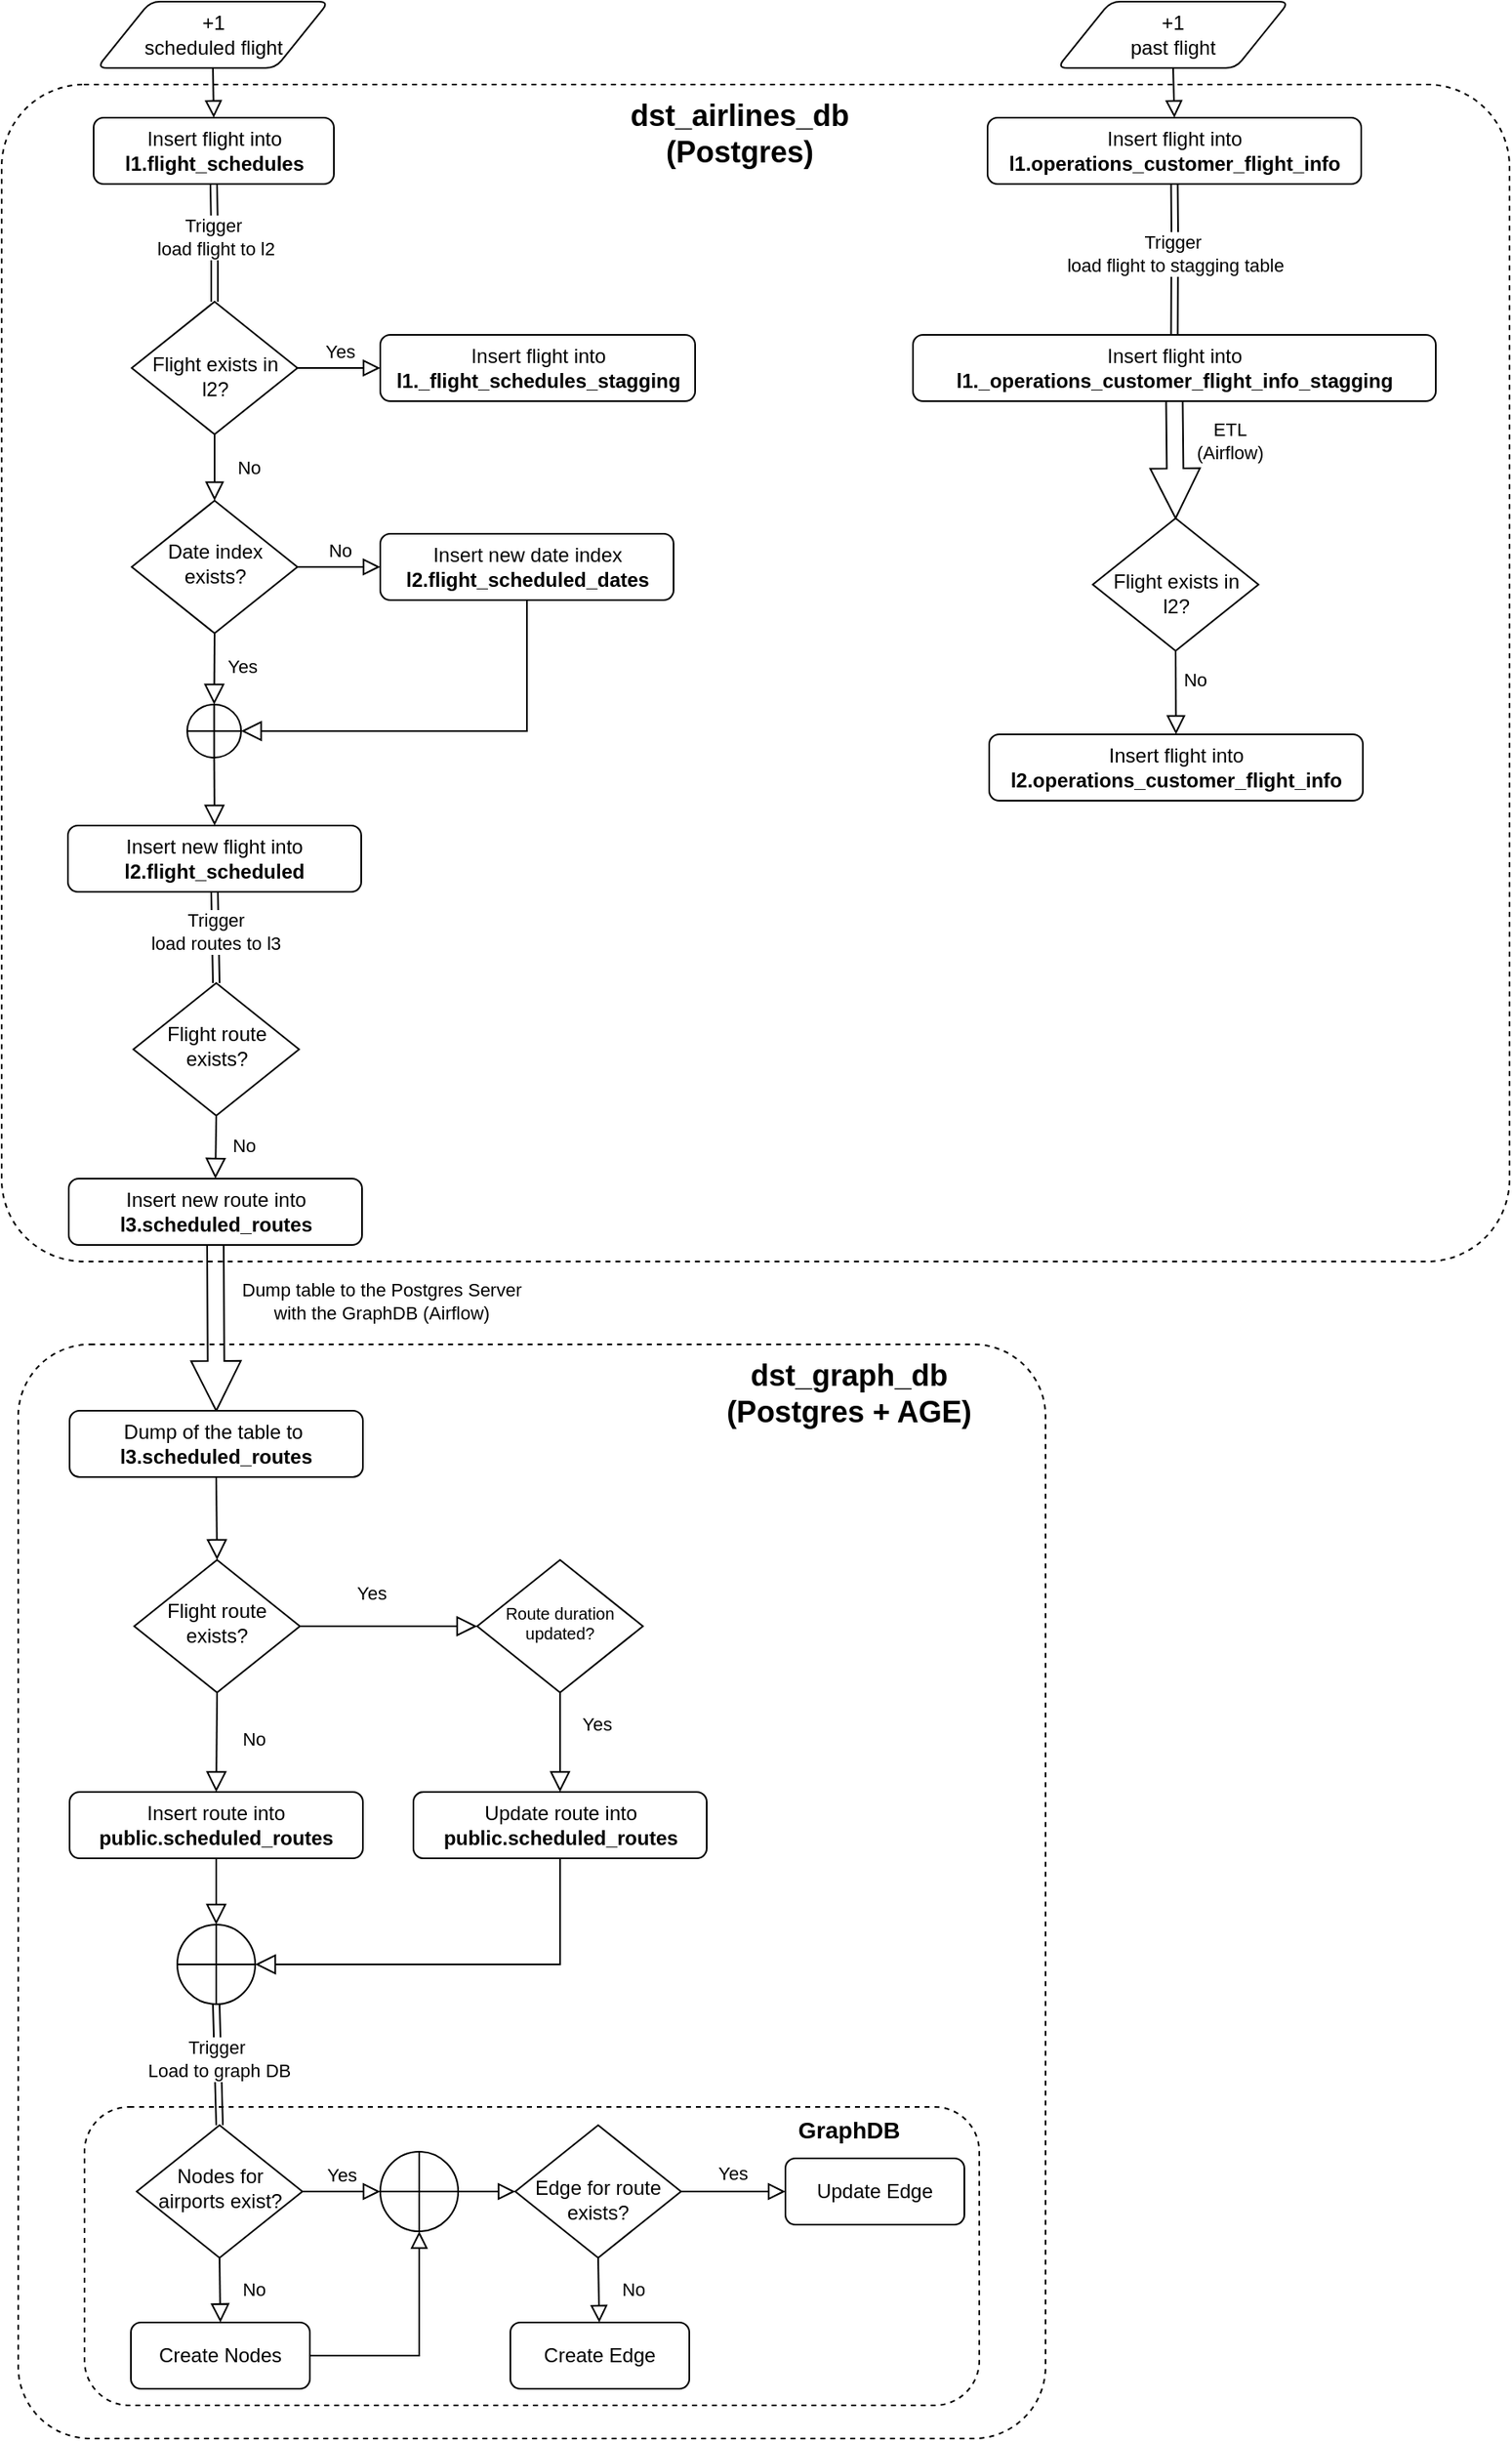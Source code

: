 <mxfile version="24.7.17">
  <diagram id="C5RBs43oDa-KdzZeNtuy" name="Page-1">
    <mxGraphModel dx="1793" dy="1105" grid="1" gridSize="10" guides="1" tooltips="1" connect="1" arrows="1" fold="1" page="1" pageScale="1" pageWidth="1169" pageHeight="827" math="0" shadow="0">
      <root>
        <mxCell id="WIyWlLk6GJQsqaUBKTNV-0" />
        <mxCell id="WIyWlLk6GJQsqaUBKTNV-1" parent="WIyWlLk6GJQsqaUBKTNV-0" />
        <mxCell id="sTHpytvBDu_OMbgpiEBM-104" value="" style="rounded=1;whiteSpace=wrap;html=1;fillColor=none;dashed=1;arcSize=7;" vertex="1" parent="WIyWlLk6GJQsqaUBKTNV-1">
          <mxGeometry y="70" width="910" height="710" as="geometry" />
        </mxCell>
        <mxCell id="WIyWlLk6GJQsqaUBKTNV-4" value="No" style="rounded=0;html=1;jettySize=auto;orthogonalLoop=1;fontSize=11;endArrow=block;endFill=0;endSize=9;strokeWidth=1;shadow=0;labelBackgroundColor=none;edgeStyle=orthogonalEdgeStyle;" parent="WIyWlLk6GJQsqaUBKTNV-1" source="WIyWlLk6GJQsqaUBKTNV-6" target="WIyWlLk6GJQsqaUBKTNV-10" edge="1">
          <mxGeometry y="20" relative="1" as="geometry">
            <mxPoint as="offset" />
          </mxGeometry>
        </mxCell>
        <mxCell id="WIyWlLk6GJQsqaUBKTNV-5" value="Yes" style="edgeStyle=orthogonalEdgeStyle;rounded=0;html=1;jettySize=auto;orthogonalLoop=1;fontSize=11;endArrow=block;endFill=0;endSize=8;strokeWidth=1;shadow=0;labelBackgroundColor=none;" parent="WIyWlLk6GJQsqaUBKTNV-1" source="WIyWlLk6GJQsqaUBKTNV-6" target="WIyWlLk6GJQsqaUBKTNV-7" edge="1">
          <mxGeometry y="10" relative="1" as="geometry">
            <mxPoint as="offset" />
          </mxGeometry>
        </mxCell>
        <mxCell id="WIyWlLk6GJQsqaUBKTNV-6" value="&lt;div style=&quot;font-size: 12px;&quot;&gt;&lt;br style=&quot;font-size: 12px;&quot;&gt;&lt;/div&gt;&lt;div style=&quot;font-size: 12px;&quot;&gt;Flight exists in l2?&lt;/div&gt;" style="rhombus;whiteSpace=wrap;html=1;shadow=0;fontFamily=Helvetica;fontSize=12;align=center;strokeWidth=1;spacing=6;spacingTop=-4;verticalAlign=middle;" parent="WIyWlLk6GJQsqaUBKTNV-1" vertex="1">
          <mxGeometry x="78.5" y="201" width="100" height="80" as="geometry" />
        </mxCell>
        <mxCell id="WIyWlLk6GJQsqaUBKTNV-7" value="&lt;div&gt;Insert flight into&lt;br&gt;&lt;/div&gt;&lt;b&gt;l1._flight_schedules_stagging&lt;/b&gt;" style="rounded=1;whiteSpace=wrap;html=1;fontSize=12;glass=0;strokeWidth=1;shadow=0;" parent="WIyWlLk6GJQsqaUBKTNV-1" vertex="1">
          <mxGeometry x="228.5" y="221" width="190" height="40" as="geometry" />
        </mxCell>
        <mxCell id="WIyWlLk6GJQsqaUBKTNV-9" value="No" style="edgeStyle=orthogonalEdgeStyle;rounded=0;html=1;jettySize=auto;orthogonalLoop=1;fontSize=11;endArrow=block;endFill=0;endSize=8;strokeWidth=1;shadow=0;labelBackgroundColor=none;" parent="WIyWlLk6GJQsqaUBKTNV-1" source="WIyWlLk6GJQsqaUBKTNV-10" target="WIyWlLk6GJQsqaUBKTNV-12" edge="1">
          <mxGeometry y="10" relative="1" as="geometry">
            <mxPoint as="offset" />
          </mxGeometry>
        </mxCell>
        <mxCell id="WIyWlLk6GJQsqaUBKTNV-10" value="Date index exists?" style="rhombus;whiteSpace=wrap;html=1;shadow=0;fontFamily=Helvetica;fontSize=12;align=center;strokeWidth=1;spacing=6;spacingTop=-4;" parent="WIyWlLk6GJQsqaUBKTNV-1" vertex="1">
          <mxGeometry x="78.5" y="321" width="100" height="80" as="geometry" />
        </mxCell>
        <mxCell id="sTHpytvBDu_OMbgpiEBM-14" value="" style="rounded=0;orthogonalLoop=1;jettySize=auto;html=1;endSize=10;endArrow=block;endFill=0;entryX=1;entryY=0.5;entryDx=0;entryDy=0;entryPerimeter=0;edgeStyle=orthogonalEdgeStyle;exitX=0.5;exitY=1;exitDx=0;exitDy=0;" edge="1" parent="WIyWlLk6GJQsqaUBKTNV-1" source="WIyWlLk6GJQsqaUBKTNV-12" target="sTHpytvBDu_OMbgpiEBM-15">
          <mxGeometry relative="1" as="geometry">
            <mxPoint x="135.5" y="421" as="targetPoint" />
          </mxGeometry>
        </mxCell>
        <mxCell id="WIyWlLk6GJQsqaUBKTNV-12" value="Insert new date index&lt;div&gt;&lt;b&gt;l2.flight_scheduled_dates&lt;/b&gt;&lt;/div&gt;" style="rounded=1;whiteSpace=wrap;html=1;fontSize=12;glass=0;strokeWidth=1;shadow=0;" parent="WIyWlLk6GJQsqaUBKTNV-1" vertex="1">
          <mxGeometry x="228.5" y="341" width="177" height="40" as="geometry" />
        </mxCell>
        <mxCell id="sTHpytvBDu_OMbgpiEBM-2" value="+1&lt;div&gt;&lt;span style=&quot;background-color: initial;&quot;&gt;scheduled flight&lt;/span&gt;&lt;/div&gt;" style="shape=parallelogram;html=1;strokeWidth=1;perimeter=parallelogramPerimeter;whiteSpace=wrap;rounded=1;arcSize=12;size=0.23;align=center;" vertex="1" parent="WIyWlLk6GJQsqaUBKTNV-1">
          <mxGeometry x="57.5" y="20" width="140" height="40" as="geometry" />
        </mxCell>
        <mxCell id="sTHpytvBDu_OMbgpiEBM-3" value="&lt;div&gt;Insert flight into&lt;/div&gt;&lt;b&gt;l1.flight_schedules&lt;/b&gt;" style="rounded=1;whiteSpace=wrap;html=1;fontSize=12;glass=0;strokeWidth=1;shadow=0;" vertex="1" parent="WIyWlLk6GJQsqaUBKTNV-1">
          <mxGeometry x="55.5" y="90" width="145" height="40" as="geometry" />
        </mxCell>
        <mxCell id="sTHpytvBDu_OMbgpiEBM-7" value="" style="rounded=0;html=1;jettySize=auto;orthogonalLoop=1;fontSize=11;endArrow=block;endFill=0;endSize=8;strokeWidth=1;shadow=0;labelBackgroundColor=none;entryX=0.5;entryY=0;entryDx=0;entryDy=0;exitX=0.5;exitY=1;exitDx=0;exitDy=0;" edge="1" parent="WIyWlLk6GJQsqaUBKTNV-1" source="sTHpytvBDu_OMbgpiEBM-2" target="sTHpytvBDu_OMbgpiEBM-3">
          <mxGeometry relative="1" as="geometry">
            <mxPoint x="135.5" y="70" as="sourcePoint" />
            <mxPoint x="135.5" y="100" as="targetPoint" />
          </mxGeometry>
        </mxCell>
        <mxCell id="sTHpytvBDu_OMbgpiEBM-9" value="" style="endArrow=block;html=1;rounded=0;exitX=0.5;exitY=1;exitDx=0;exitDy=0;entryX=0.5;entryY=0;entryDx=0;entryDy=0;endFill=0;shape=link;" edge="1" parent="WIyWlLk6GJQsqaUBKTNV-1" source="sTHpytvBDu_OMbgpiEBM-3" target="WIyWlLk6GJQsqaUBKTNV-6">
          <mxGeometry relative="1" as="geometry">
            <mxPoint x="235.5" y="260" as="sourcePoint" />
            <mxPoint x="335.5" y="260" as="targetPoint" />
            <Array as="points">
              <mxPoint x="128.5" y="160" />
            </Array>
          </mxGeometry>
        </mxCell>
        <mxCell id="sTHpytvBDu_OMbgpiEBM-10" value="Trigger&amp;nbsp;&lt;div&gt;load flight to l2&lt;/div&gt;" style="edgeLabel;resizable=0;html=1;;align=center;verticalAlign=middle;" connectable="0" vertex="1" parent="sTHpytvBDu_OMbgpiEBM-9">
          <mxGeometry relative="1" as="geometry">
            <mxPoint y="-4" as="offset" />
          </mxGeometry>
        </mxCell>
        <mxCell id="sTHpytvBDu_OMbgpiEBM-13" value="Insert new flight into&lt;div&gt;&lt;b&gt;l2.flight_scheduled&lt;/b&gt;&lt;/div&gt;" style="rounded=1;whiteSpace=wrap;html=1;fontSize=12;glass=0;strokeWidth=1;shadow=0;" vertex="1" parent="WIyWlLk6GJQsqaUBKTNV-1">
          <mxGeometry x="40" y="517" width="177" height="40" as="geometry" />
        </mxCell>
        <mxCell id="sTHpytvBDu_OMbgpiEBM-15" value="" style="verticalLabelPosition=bottom;verticalAlign=top;html=1;shape=mxgraph.flowchart.summing_function;" vertex="1" parent="WIyWlLk6GJQsqaUBKTNV-1">
          <mxGeometry x="112" y="444" width="32.5" height="32" as="geometry" />
        </mxCell>
        <mxCell id="sTHpytvBDu_OMbgpiEBM-17" value="Yes" style="rounded=0;html=1;jettySize=auto;orthogonalLoop=1;fontSize=11;endArrow=block;endFill=0;endSize=10;strokeWidth=1;shadow=0;labelBackgroundColor=none;entryX=0.5;entryY=0;entryDx=0;entryDy=0;entryPerimeter=0;exitX=0.5;exitY=1;exitDx=0;exitDy=0;" edge="1" parent="WIyWlLk6GJQsqaUBKTNV-1" source="WIyWlLk6GJQsqaUBKTNV-10" target="sTHpytvBDu_OMbgpiEBM-15">
          <mxGeometry x="-0.074" y="17" relative="1" as="geometry">
            <mxPoint as="offset" />
            <mxPoint x="165.5" y="381" as="sourcePoint" />
            <mxPoint x="165.5" y="427" as="targetPoint" />
          </mxGeometry>
        </mxCell>
        <mxCell id="sTHpytvBDu_OMbgpiEBM-19" value="" style="rounded=0;orthogonalLoop=1;jettySize=auto;html=1;endSize=10;endArrow=block;endFill=0;entryX=0.5;entryY=0;entryDx=0;entryDy=0;exitX=0.5;exitY=1;exitDx=0;exitDy=0;exitPerimeter=0;" edge="1" parent="WIyWlLk6GJQsqaUBKTNV-1" source="sTHpytvBDu_OMbgpiEBM-15" target="sTHpytvBDu_OMbgpiEBM-13">
          <mxGeometry relative="1" as="geometry">
            <mxPoint x="327.5" y="391" as="sourcePoint" />
            <mxPoint x="154.5" y="470" as="targetPoint" />
          </mxGeometry>
        </mxCell>
        <mxCell id="sTHpytvBDu_OMbgpiEBM-20" value="" style="endArrow=block;html=1;rounded=0;exitX=0.5;exitY=1;exitDx=0;exitDy=0;endFill=0;shape=link;entryX=0.5;entryY=0;entryDx=0;entryDy=0;" edge="1" parent="WIyWlLk6GJQsqaUBKTNV-1" source="sTHpytvBDu_OMbgpiEBM-13" target="sTHpytvBDu_OMbgpiEBM-28">
          <mxGeometry relative="1" as="geometry">
            <mxPoint x="265.5" y="546" as="sourcePoint" />
            <mxPoint x="128.5" y="641" as="targetPoint" />
          </mxGeometry>
        </mxCell>
        <mxCell id="sTHpytvBDu_OMbgpiEBM-21" value="Trigger&lt;div&gt;load routes to l3&lt;/div&gt;" style="edgeLabel;resizable=0;html=1;;align=center;verticalAlign=middle;" connectable="0" vertex="1" parent="sTHpytvBDu_OMbgpiEBM-20">
          <mxGeometry relative="1" as="geometry">
            <mxPoint y="-4" as="offset" />
          </mxGeometry>
        </mxCell>
        <mxCell id="sTHpytvBDu_OMbgpiEBM-22" value="Insert new route into&lt;div&gt;&lt;b&gt;l3.scheduled_routes&lt;/b&gt;&lt;/div&gt;" style="rounded=1;whiteSpace=wrap;html=1;fontSize=12;glass=0;strokeWidth=1;shadow=0;" vertex="1" parent="WIyWlLk6GJQsqaUBKTNV-1">
          <mxGeometry x="40.5" y="730" width="177" height="40" as="geometry" />
        </mxCell>
        <mxCell id="sTHpytvBDu_OMbgpiEBM-28" value="Flight route exists?" style="rhombus;whiteSpace=wrap;html=1;shadow=0;fontFamily=Helvetica;fontSize=12;align=center;strokeWidth=1;spacing=6;spacingTop=-4;" vertex="1" parent="WIyWlLk6GJQsqaUBKTNV-1">
          <mxGeometry x="79.5" y="612" width="100" height="80" as="geometry" />
        </mxCell>
        <mxCell id="sTHpytvBDu_OMbgpiEBM-29" value="No" style="rounded=0;html=1;jettySize=auto;orthogonalLoop=1;fontSize=11;endArrow=block;endFill=0;endSize=10;strokeWidth=1;shadow=0;labelBackgroundColor=none;entryX=0.5;entryY=0;entryDx=0;entryDy=0;exitX=0.5;exitY=1;exitDx=0;exitDy=0;" edge="1" parent="WIyWlLk6GJQsqaUBKTNV-1" source="sTHpytvBDu_OMbgpiEBM-28" target="sTHpytvBDu_OMbgpiEBM-22">
          <mxGeometry x="-0.074" y="17" relative="1" as="geometry">
            <mxPoint as="offset" />
            <mxPoint x="304" y="630" as="sourcePoint" />
            <mxPoint x="267" y="693" as="targetPoint" />
          </mxGeometry>
        </mxCell>
        <mxCell id="sTHpytvBDu_OMbgpiEBM-32" value="No" style="rounded=0;html=1;jettySize=auto;orthogonalLoop=1;fontSize=11;endArrow=block;endFill=0;endSize=9;strokeWidth=1;shadow=0;labelBackgroundColor=none;entryX=0.5;entryY=0;entryDx=0;entryDy=0;exitX=0.5;exitY=1;exitDx=0;exitDy=0;" edge="1" parent="WIyWlLk6GJQsqaUBKTNV-1" source="sTHpytvBDu_OMbgpiEBM-34" target="sTHpytvBDu_OMbgpiEBM-53">
          <mxGeometry x="-0.307" y="11" relative="1" as="geometry">
            <mxPoint as="offset" />
            <mxPoint x="708.5" y="451.59" as="targetPoint" />
          </mxGeometry>
        </mxCell>
        <mxCell id="sTHpytvBDu_OMbgpiEBM-34" value="&lt;div style=&quot;font-size: 12px;&quot;&gt;&lt;br style=&quot;font-size: 12px;&quot;&gt;&lt;/div&gt;&lt;div style=&quot;font-size: 12px;&quot;&gt;Flight exists in l2?&lt;/div&gt;" style="rhombus;whiteSpace=wrap;html=1;shadow=0;fontFamily=Helvetica;fontSize=12;align=center;strokeWidth=1;spacing=6;spacingTop=-4;verticalAlign=middle;" vertex="1" parent="WIyWlLk6GJQsqaUBKTNV-1">
          <mxGeometry x="658.5" y="331.59" width="100" height="80" as="geometry" />
        </mxCell>
        <mxCell id="sTHpytvBDu_OMbgpiEBM-40" value="+1&lt;div&gt;&lt;span style=&quot;background-color: initial;&quot;&gt;past flight&lt;/span&gt;&lt;/div&gt;" style="shape=parallelogram;html=1;strokeWidth=1;perimeter=parallelogramPerimeter;whiteSpace=wrap;rounded=1;arcSize=12;size=0.23;align=center;" vertex="1" parent="WIyWlLk6GJQsqaUBKTNV-1">
          <mxGeometry x="637" y="20" width="140" height="40" as="geometry" />
        </mxCell>
        <mxCell id="sTHpytvBDu_OMbgpiEBM-41" value="&lt;div&gt;Insert flight into&lt;/div&gt;&lt;b&gt;l1.operations_customer_flight_info&lt;/b&gt;" style="rounded=1;whiteSpace=wrap;html=1;fontSize=12;glass=0;strokeWidth=1;shadow=0;" vertex="1" parent="WIyWlLk6GJQsqaUBKTNV-1">
          <mxGeometry x="595" y="90" width="225.5" height="40" as="geometry" />
        </mxCell>
        <mxCell id="sTHpytvBDu_OMbgpiEBM-42" value="" style="rounded=0;html=1;jettySize=auto;orthogonalLoop=1;fontSize=11;endArrow=block;endFill=0;endSize=8;strokeWidth=1;shadow=0;labelBackgroundColor=none;entryX=0.5;entryY=0;entryDx=0;entryDy=0;exitX=0.5;exitY=1;exitDx=0;exitDy=0;" edge="1" parent="WIyWlLk6GJQsqaUBKTNV-1" source="sTHpytvBDu_OMbgpiEBM-40" target="sTHpytvBDu_OMbgpiEBM-41">
          <mxGeometry relative="1" as="geometry">
            <mxPoint x="715" y="70" as="sourcePoint" />
            <mxPoint x="715" y="100" as="targetPoint" />
          </mxGeometry>
        </mxCell>
        <mxCell id="sTHpytvBDu_OMbgpiEBM-43" value="" style="endArrow=block;html=1;rounded=0;exitX=0.5;exitY=1;exitDx=0;exitDy=0;entryX=0.5;entryY=0;entryDx=0;entryDy=0;endFill=0;shape=link;" edge="1" parent="WIyWlLk6GJQsqaUBKTNV-1" source="sTHpytvBDu_OMbgpiEBM-41" target="sTHpytvBDu_OMbgpiEBM-49">
          <mxGeometry relative="1" as="geometry">
            <mxPoint x="815" y="260" as="sourcePoint" />
            <mxPoint x="915" y="260" as="targetPoint" />
            <Array as="points">
              <mxPoint x="708" y="160" />
            </Array>
          </mxGeometry>
        </mxCell>
        <mxCell id="sTHpytvBDu_OMbgpiEBM-44" value="Trigger&amp;nbsp;&lt;div&gt;load flight to stagging table&lt;/div&gt;" style="edgeLabel;resizable=0;html=1;;align=center;verticalAlign=middle;" connectable="0" vertex="1" parent="sTHpytvBDu_OMbgpiEBM-43">
          <mxGeometry relative="1" as="geometry">
            <mxPoint y="-4" as="offset" />
          </mxGeometry>
        </mxCell>
        <mxCell id="sTHpytvBDu_OMbgpiEBM-49" value="&lt;div&gt;Insert flight into&lt;br&gt;&lt;/div&gt;&lt;b&gt;l1._&lt;/b&gt;&lt;b&gt;operations_customer_flight_info_stagging&lt;/b&gt;&lt;span style=&quot;color: rgba(0, 0, 0, 0); font-family: monospace; font-size: 0px; text-align: start; text-wrap: nowrap;&quot;&gt;%3CmxGraphModel%3E%3Croot%3E%3CmxCell%20id%3D%220%22%2F%3E%3CmxCell%20id%3D%221%22%20parent%3D%220%22%2F%3E%3CmxCell%20id%3D%222%22%20value%3D%22%26lt%3Bdiv%26gt%3BInsert%20flight%20into%26lt%3Bbr%26gt%3B%26lt%3B%2Fdiv%26gt%3B%26lt%3Bb%26gt%3Bl1._flight_schedules_stagging%26lt%3B%2Fb%26gt%3B%22%20style%3D%22rounded%3D1%3BwhiteSpace%3Dwrap%3Bhtml%3D1%3BfontSize%3D12%3Bglass%3D0%3BstrokeWidth%3D1%3Bshadow%3D0%3B%22%20vertex%3D%221%22%20parent%3D%221%22%3E%3CmxGeometry%20x%3D%22637.5%22%20y%3D%22221%22%20width%3D%22190%22%20height%3D%2240%22%20as%3D%22geometry%22%2F%3E%3C%2FmxCell%3E%3C%2Froot%3E%3C%2FmxGraphModel%3Eo&lt;/span&gt;" style="rounded=1;whiteSpace=wrap;html=1;fontSize=12;glass=0;strokeWidth=1;shadow=0;" vertex="1" parent="WIyWlLk6GJQsqaUBKTNV-1">
          <mxGeometry x="550" y="221" width="315.5" height="40" as="geometry" />
        </mxCell>
        <mxCell id="sTHpytvBDu_OMbgpiEBM-50" value="" style="endArrow=block;html=1;rounded=0;exitX=0.5;exitY=1;exitDx=0;exitDy=0;entryX=0.5;entryY=0;entryDx=0;entryDy=0;endFill=0;shape=arrow;" edge="1" parent="WIyWlLk6GJQsqaUBKTNV-1" source="sTHpytvBDu_OMbgpiEBM-49" target="sTHpytvBDu_OMbgpiEBM-34">
          <mxGeometry relative="1" as="geometry">
            <mxPoint x="700" y="281" as="sourcePoint" />
            <mxPoint x="700" y="372" as="targetPoint" />
            <Array as="points">
              <mxPoint x="700" y="311" />
            </Array>
          </mxGeometry>
        </mxCell>
        <mxCell id="sTHpytvBDu_OMbgpiEBM-51" value="ETL&lt;div&gt;(Airflow)&lt;/div&gt;" style="edgeLabel;resizable=0;html=1;;align=center;verticalAlign=middle;" connectable="0" vertex="1" parent="sTHpytvBDu_OMbgpiEBM-50">
          <mxGeometry relative="1" as="geometry">
            <mxPoint x="39" y="-12" as="offset" />
          </mxGeometry>
        </mxCell>
        <mxCell id="sTHpytvBDu_OMbgpiEBM-53" value="&lt;div&gt;Insert flight into&lt;/div&gt;&lt;b&gt;l2.operations_customer_flight_info&lt;/b&gt;" style="rounded=1;whiteSpace=wrap;html=1;fontSize=12;glass=0;strokeWidth=1;shadow=0;" vertex="1" parent="WIyWlLk6GJQsqaUBKTNV-1">
          <mxGeometry x="596" y="462" width="225.5" height="40" as="geometry" />
        </mxCell>
        <mxCell id="sTHpytvBDu_OMbgpiEBM-54" value="" style="endArrow=block;html=1;rounded=0;exitX=0.5;exitY=1;exitDx=0;exitDy=0;endFill=0;shape=arrow;entryX=0.5;entryY=0;entryDx=0;entryDy=0;" edge="1" parent="WIyWlLk6GJQsqaUBKTNV-1" source="sTHpytvBDu_OMbgpiEBM-22" target="sTHpytvBDu_OMbgpiEBM-56">
          <mxGeometry relative="1" as="geometry">
            <mxPoint x="120" y="800" as="sourcePoint" />
            <mxPoint x="130" y="870" as="targetPoint" />
            <Array as="points">
              <mxPoint x="112" y="850" />
            </Array>
          </mxGeometry>
        </mxCell>
        <mxCell id="sTHpytvBDu_OMbgpiEBM-55" value="Dump table to the Postgres Server&lt;div&gt;with the GraphDB (Airflow)&lt;/div&gt;" style="edgeLabel;resizable=0;html=1;;align=center;verticalAlign=middle;" connectable="0" vertex="1" parent="sTHpytvBDu_OMbgpiEBM-54">
          <mxGeometry relative="1" as="geometry">
            <mxPoint x="111" y="-19" as="offset" />
          </mxGeometry>
        </mxCell>
        <mxCell id="sTHpytvBDu_OMbgpiEBM-56" value="&lt;div&gt;Dump of the table to&amp;nbsp;&lt;/div&gt;&lt;div&gt;&lt;b&gt;l3.scheduled_routes&lt;/b&gt;&lt;/div&gt;" style="rounded=1;whiteSpace=wrap;html=1;fontSize=12;glass=0;strokeWidth=1;shadow=0;" vertex="1" parent="WIyWlLk6GJQsqaUBKTNV-1">
          <mxGeometry x="41" y="870" width="177" height="40" as="geometry" />
        </mxCell>
        <mxCell id="sTHpytvBDu_OMbgpiEBM-57" value="&lt;div&gt;&lt;span style=&quot;background-color: initial;&quot;&gt;Insert route into&lt;/span&gt;&lt;/div&gt;&lt;div&gt;&lt;b style=&quot;background-color: initial;&quot;&gt;public.scheduled_routes&lt;/b&gt;&lt;br&gt;&lt;/div&gt;" style="rounded=1;whiteSpace=wrap;html=1;fontSize=12;glass=0;strokeWidth=1;shadow=0;" vertex="1" parent="WIyWlLk6GJQsqaUBKTNV-1">
          <mxGeometry x="41" y="1100" width="177" height="40" as="geometry" />
        </mxCell>
        <mxCell id="sTHpytvBDu_OMbgpiEBM-58" value="Flight route exists?" style="rhombus;whiteSpace=wrap;html=1;shadow=0;fontFamily=Helvetica;fontSize=12;align=center;strokeWidth=1;spacing=6;spacingTop=-4;" vertex="1" parent="WIyWlLk6GJQsqaUBKTNV-1">
          <mxGeometry x="80" y="960" width="100" height="80" as="geometry" />
        </mxCell>
        <mxCell id="sTHpytvBDu_OMbgpiEBM-60" value="" style="rounded=0;html=1;jettySize=auto;orthogonalLoop=1;fontSize=11;endArrow=block;endFill=0;endSize=10;strokeWidth=1;shadow=0;labelBackgroundColor=none;entryX=0.5;entryY=0;entryDx=0;entryDy=0;exitX=0.5;exitY=1;exitDx=0;exitDy=0;" edge="1" parent="WIyWlLk6GJQsqaUBKTNV-1" source="sTHpytvBDu_OMbgpiEBM-58" target="sTHpytvBDu_OMbgpiEBM-57">
          <mxGeometry x="-0.074" y="17" relative="1" as="geometry">
            <mxPoint as="offset" />
            <mxPoint x="139" y="1043" as="sourcePoint" />
            <mxPoint x="139" y="1078" as="targetPoint" />
          </mxGeometry>
        </mxCell>
        <mxCell id="sTHpytvBDu_OMbgpiEBM-63" value="No" style="edgeLabel;html=1;align=center;verticalAlign=middle;resizable=0;points=[];" vertex="1" connectable="0" parent="sTHpytvBDu_OMbgpiEBM-60">
          <mxGeometry x="-0.059" y="-2" relative="1" as="geometry">
            <mxPoint x="24" as="offset" />
          </mxGeometry>
        </mxCell>
        <mxCell id="sTHpytvBDu_OMbgpiEBM-64" value="" style="endArrow=block;html=1;rounded=0;exitX=0.5;exitY=1;exitDx=0;exitDy=0;entryX=0.5;entryY=0;entryDx=0;entryDy=0;endFill=0;shape=link;exitPerimeter=0;" edge="1" parent="WIyWlLk6GJQsqaUBKTNV-1" source="sTHpytvBDu_OMbgpiEBM-77" target="sTHpytvBDu_OMbgpiEBM-84">
          <mxGeometry relative="1" as="geometry">
            <mxPoint x="127" y="1283" as="sourcePoint" />
            <mxPoint x="131" y="1333" as="targetPoint" />
          </mxGeometry>
        </mxCell>
        <mxCell id="sTHpytvBDu_OMbgpiEBM-65" value="Trigger&amp;nbsp;&lt;div&gt;Load to graph DB&lt;/div&gt;" style="edgeLabel;resizable=0;html=1;;align=center;verticalAlign=middle;" connectable="0" vertex="1" parent="sTHpytvBDu_OMbgpiEBM-64">
          <mxGeometry relative="1" as="geometry">
            <mxPoint y="-4" as="offset" />
          </mxGeometry>
        </mxCell>
        <mxCell id="sTHpytvBDu_OMbgpiEBM-67" value="Route&amp;nbsp;&lt;span style=&quot;background-color: initial; font-size: 10px;&quot;&gt;duration updated?&lt;/span&gt;" style="rhombus;whiteSpace=wrap;html=1;shadow=0;fontFamily=Helvetica;fontSize=10;align=center;strokeWidth=1;spacing=6;spacingTop=-4;" vertex="1" parent="WIyWlLk6GJQsqaUBKTNV-1">
          <mxGeometry x="287" y="960" width="100" height="80" as="geometry" />
        </mxCell>
        <mxCell id="sTHpytvBDu_OMbgpiEBM-68" value="" style="rounded=0;html=1;jettySize=auto;orthogonalLoop=1;fontSize=11;endArrow=block;endFill=0;endSize=10;strokeWidth=1;shadow=0;labelBackgroundColor=none;exitX=0.5;exitY=1;exitDx=0;exitDy=0;entryX=0.5;entryY=0;entryDx=0;entryDy=0;" edge="1" parent="WIyWlLk6GJQsqaUBKTNV-1" source="sTHpytvBDu_OMbgpiEBM-56" target="sTHpytvBDu_OMbgpiEBM-58">
          <mxGeometry x="-0.074" y="17" relative="1" as="geometry">
            <mxPoint as="offset" />
            <mxPoint x="160" y="1023" as="sourcePoint" />
            <mxPoint x="160" y="1063" as="targetPoint" />
          </mxGeometry>
        </mxCell>
        <mxCell id="sTHpytvBDu_OMbgpiEBM-72" value="" style="rounded=0;html=1;jettySize=auto;orthogonalLoop=1;fontSize=11;endArrow=block;endFill=0;endSize=10;strokeWidth=1;shadow=0;labelBackgroundColor=none;entryX=0;entryY=0.5;entryDx=0;entryDy=0;exitX=1;exitY=0.5;exitDx=0;exitDy=0;" edge="1" parent="WIyWlLk6GJQsqaUBKTNV-1" source="sTHpytvBDu_OMbgpiEBM-58" target="sTHpytvBDu_OMbgpiEBM-67">
          <mxGeometry x="-0.074" y="17" relative="1" as="geometry">
            <mxPoint as="offset" />
            <mxPoint x="140" y="1050" as="sourcePoint" />
            <mxPoint x="140" y="1110" as="targetPoint" />
          </mxGeometry>
        </mxCell>
        <mxCell id="sTHpytvBDu_OMbgpiEBM-73" value="Yes" style="edgeLabel;html=1;align=center;verticalAlign=middle;resizable=0;points=[];" vertex="1" connectable="0" parent="sTHpytvBDu_OMbgpiEBM-72">
          <mxGeometry x="-0.059" y="-2" relative="1" as="geometry">
            <mxPoint x="-8" y="-22" as="offset" />
          </mxGeometry>
        </mxCell>
        <mxCell id="sTHpytvBDu_OMbgpiEBM-74" value="&lt;div&gt;&lt;span style=&quot;background-color: initial;&quot;&gt;Update route into&lt;/span&gt;&lt;/div&gt;&lt;div&gt;&lt;b style=&quot;background-color: initial;&quot;&gt;public.scheduled_routes&lt;/b&gt;&lt;br&gt;&lt;/div&gt;" style="rounded=1;whiteSpace=wrap;html=1;fontSize=12;glass=0;strokeWidth=1;shadow=0;" vertex="1" parent="WIyWlLk6GJQsqaUBKTNV-1">
          <mxGeometry x="248.5" y="1100" width="177" height="40" as="geometry" />
        </mxCell>
        <mxCell id="sTHpytvBDu_OMbgpiEBM-75" value="" style="rounded=0;html=1;jettySize=auto;orthogonalLoop=1;fontSize=11;endArrow=block;endFill=0;endSize=10;strokeWidth=1;shadow=0;labelBackgroundColor=none;entryX=0.5;entryY=0;entryDx=0;entryDy=0;exitX=0.5;exitY=1;exitDx=0;exitDy=0;" edge="1" parent="WIyWlLk6GJQsqaUBKTNV-1" source="sTHpytvBDu_OMbgpiEBM-67" target="sTHpytvBDu_OMbgpiEBM-74">
          <mxGeometry x="-0.074" y="17" relative="1" as="geometry">
            <mxPoint as="offset" />
            <mxPoint x="190" y="1010" as="sourcePoint" />
            <mxPoint x="290" y="1010" as="targetPoint" />
          </mxGeometry>
        </mxCell>
        <mxCell id="sTHpytvBDu_OMbgpiEBM-76" value="Yes" style="edgeLabel;html=1;align=center;verticalAlign=middle;resizable=0;points=[];" vertex="1" connectable="0" parent="sTHpytvBDu_OMbgpiEBM-75">
          <mxGeometry x="-0.059" y="-2" relative="1" as="geometry">
            <mxPoint x="24" y="-9" as="offset" />
          </mxGeometry>
        </mxCell>
        <mxCell id="sTHpytvBDu_OMbgpiEBM-77" value="" style="verticalLabelPosition=bottom;verticalAlign=top;html=1;shape=mxgraph.flowchart.summing_function;" vertex="1" parent="WIyWlLk6GJQsqaUBKTNV-1">
          <mxGeometry x="106" y="1180" width="47" height="48" as="geometry" />
        </mxCell>
        <mxCell id="sTHpytvBDu_OMbgpiEBM-78" value="" style="rounded=0;html=1;jettySize=auto;orthogonalLoop=1;fontSize=11;endArrow=block;endFill=0;endSize=10;strokeWidth=1;shadow=0;labelBackgroundColor=none;exitX=0.5;exitY=1;exitDx=0;exitDy=0;entryX=1;entryY=0.5;entryDx=0;entryDy=0;entryPerimeter=0;edgeStyle=orthogonalEdgeStyle;" edge="1" parent="WIyWlLk6GJQsqaUBKTNV-1" source="sTHpytvBDu_OMbgpiEBM-74" target="sTHpytvBDu_OMbgpiEBM-77">
          <mxGeometry x="-0.074" y="17" relative="1" as="geometry">
            <mxPoint as="offset" />
            <mxPoint x="347" y="1050" as="sourcePoint" />
            <mxPoint x="220" y="1210" as="targetPoint" />
          </mxGeometry>
        </mxCell>
        <mxCell id="sTHpytvBDu_OMbgpiEBM-80" value="" style="rounded=0;html=1;jettySize=auto;orthogonalLoop=1;fontSize=11;endArrow=block;endFill=0;endSize=10;strokeWidth=1;shadow=0;labelBackgroundColor=none;entryX=0.5;entryY=0;entryDx=0;entryDy=0;exitX=0.5;exitY=1;exitDx=0;exitDy=0;entryPerimeter=0;" edge="1" parent="WIyWlLk6GJQsqaUBKTNV-1" source="sTHpytvBDu_OMbgpiEBM-57" target="sTHpytvBDu_OMbgpiEBM-77">
          <mxGeometry x="-0.074" y="17" relative="1" as="geometry">
            <mxPoint as="offset" />
            <mxPoint x="140" y="1050" as="sourcePoint" />
            <mxPoint x="140" y="1110" as="targetPoint" />
          </mxGeometry>
        </mxCell>
        <mxCell id="sTHpytvBDu_OMbgpiEBM-82" value="No" style="rounded=0;html=1;jettySize=auto;orthogonalLoop=1;fontSize=11;endArrow=block;endFill=0;endSize=9;strokeWidth=1;shadow=0;labelBackgroundColor=none;exitX=0.5;exitY=1;exitDx=0;exitDy=0;entryX=0.5;entryY=0;entryDx=0;entryDy=0;" edge="1" parent="WIyWlLk6GJQsqaUBKTNV-1" source="sTHpytvBDu_OMbgpiEBM-84" target="sTHpytvBDu_OMbgpiEBM-87">
          <mxGeometry y="20" relative="1" as="geometry">
            <mxPoint as="offset" />
            <mxPoint x="130" y="1430" as="targetPoint" />
            <mxPoint x="144.401" y="1380.121" as="sourcePoint" />
          </mxGeometry>
        </mxCell>
        <mxCell id="sTHpytvBDu_OMbgpiEBM-83" value="Yes" style="rounded=0;html=1;jettySize=auto;orthogonalLoop=1;fontSize=11;endArrow=block;endFill=0;endSize=8;strokeWidth=1;shadow=0;labelBackgroundColor=none;entryX=0;entryY=0.5;entryDx=0;entryDy=0;entryPerimeter=0;" edge="1" parent="WIyWlLk6GJQsqaUBKTNV-1" source="sTHpytvBDu_OMbgpiEBM-84" target="sTHpytvBDu_OMbgpiEBM-90">
          <mxGeometry y="10" relative="1" as="geometry">
            <mxPoint as="offset" />
            <mxPoint x="229" y="1460" as="targetPoint" />
          </mxGeometry>
        </mxCell>
        <mxCell id="sTHpytvBDu_OMbgpiEBM-84" value="Nodes for airports exist?" style="rhombus;whiteSpace=wrap;html=1;shadow=0;fontFamily=Helvetica;fontSize=12;align=center;strokeWidth=1;spacing=6;spacingTop=-4;verticalAlign=middle;" vertex="1" parent="WIyWlLk6GJQsqaUBKTNV-1">
          <mxGeometry x="81.5" y="1301" width="100" height="80" as="geometry" />
        </mxCell>
        <mxCell id="sTHpytvBDu_OMbgpiEBM-86" value="&lt;div&gt;&lt;span style=&quot;background-color: initial;&quot;&gt;&lt;br&gt;&lt;/span&gt;&lt;/div&gt;&lt;div&gt;&lt;span style=&quot;background-color: initial;&quot;&gt;Edge for route exists?&lt;/span&gt;&lt;br&gt;&lt;/div&gt;" style="rhombus;whiteSpace=wrap;html=1;shadow=0;fontFamily=Helvetica;fontSize=12;align=center;strokeWidth=1;spacing=6;spacingTop=-4;verticalAlign=middle;" vertex="1" parent="WIyWlLk6GJQsqaUBKTNV-1">
          <mxGeometry x="310" y="1301" width="100" height="80" as="geometry" />
        </mxCell>
        <mxCell id="sTHpytvBDu_OMbgpiEBM-87" value="&lt;div&gt;Create Nodes&lt;/div&gt;" style="rounded=1;whiteSpace=wrap;html=1;fontSize=12;glass=0;strokeWidth=1;shadow=0;" vertex="1" parent="WIyWlLk6GJQsqaUBKTNV-1">
          <mxGeometry x="78" y="1420" width="108" height="40" as="geometry" />
        </mxCell>
        <mxCell id="sTHpytvBDu_OMbgpiEBM-88" value="" style="rounded=0;html=1;jettySize=auto;orthogonalLoop=1;fontSize=11;endArrow=block;endFill=0;endSize=8;strokeWidth=1;shadow=0;labelBackgroundColor=none;exitX=1;exitY=0.5;exitDx=0;exitDy=0;entryX=0.5;entryY=1;entryDx=0;entryDy=0;edgeStyle=orthogonalEdgeStyle;entryPerimeter=0;" edge="1" parent="WIyWlLk6GJQsqaUBKTNV-1" source="sTHpytvBDu_OMbgpiEBM-87" target="sTHpytvBDu_OMbgpiEBM-90">
          <mxGeometry y="10" relative="1" as="geometry">
            <mxPoint as="offset" />
            <mxPoint x="243" y="1351" as="targetPoint" />
            <mxPoint x="192" y="1351" as="sourcePoint" />
          </mxGeometry>
        </mxCell>
        <mxCell id="sTHpytvBDu_OMbgpiEBM-89" value="" style="rounded=0;html=1;jettySize=auto;orthogonalLoop=1;fontSize=11;endArrow=block;endFill=0;endSize=8;strokeWidth=1;shadow=0;labelBackgroundColor=none;exitX=1;exitY=0.5;exitDx=0;exitDy=0;entryX=0;entryY=0.5;entryDx=0;entryDy=0;" edge="1" parent="WIyWlLk6GJQsqaUBKTNV-1" source="sTHpytvBDu_OMbgpiEBM-86" target="sTHpytvBDu_OMbgpiEBM-100">
          <mxGeometry y="10" relative="1" as="geometry">
            <mxPoint as="offset" />
            <mxPoint x="472.0" y="1341" as="targetPoint" />
            <mxPoint x="410" y="1360" as="sourcePoint" />
          </mxGeometry>
        </mxCell>
        <mxCell id="sTHpytvBDu_OMbgpiEBM-93" value="Yes" style="edgeLabel;html=1;align=center;verticalAlign=middle;resizable=0;points=[];" vertex="1" connectable="0" parent="sTHpytvBDu_OMbgpiEBM-89">
          <mxGeometry x="-0.027" y="-1" relative="1" as="geometry">
            <mxPoint y="-12" as="offset" />
          </mxGeometry>
        </mxCell>
        <mxCell id="sTHpytvBDu_OMbgpiEBM-90" value="" style="verticalLabelPosition=bottom;verticalAlign=top;html=1;shape=mxgraph.flowchart.summing_function;" vertex="1" parent="WIyWlLk6GJQsqaUBKTNV-1">
          <mxGeometry x="228.5" y="1317" width="47" height="48" as="geometry" />
        </mxCell>
        <mxCell id="sTHpytvBDu_OMbgpiEBM-92" value="" style="rounded=0;html=1;jettySize=auto;orthogonalLoop=1;fontSize=11;endArrow=block;endFill=0;endSize=8;strokeWidth=1;shadow=0;labelBackgroundColor=none;exitX=1;exitY=0.5;exitDx=0;exitDy=0;exitPerimeter=0;entryX=0;entryY=0.5;entryDx=0;entryDy=0;" edge="1" parent="WIyWlLk6GJQsqaUBKTNV-1" source="sTHpytvBDu_OMbgpiEBM-90" target="sTHpytvBDu_OMbgpiEBM-86">
          <mxGeometry y="10" relative="1" as="geometry">
            <mxPoint as="offset" />
            <mxPoint x="517.5" y="1350" as="targetPoint" />
            <mxPoint x="420" y="1351" as="sourcePoint" />
          </mxGeometry>
        </mxCell>
        <mxCell id="sTHpytvBDu_OMbgpiEBM-94" value="" style="rounded=0;html=1;jettySize=auto;orthogonalLoop=1;fontSize=11;endArrow=block;endFill=0;endSize=8;strokeWidth=1;shadow=0;labelBackgroundColor=none;exitX=0.5;exitY=1;exitDx=0;exitDy=0;" edge="1" parent="WIyWlLk6GJQsqaUBKTNV-1" source="sTHpytvBDu_OMbgpiEBM-86" target="sTHpytvBDu_OMbgpiEBM-96">
          <mxGeometry y="10" relative="1" as="geometry">
            <mxPoint as="offset" />
            <mxPoint x="517.5" y="1350" as="targetPoint" />
            <mxPoint x="420" y="1351" as="sourcePoint" />
          </mxGeometry>
        </mxCell>
        <mxCell id="sTHpytvBDu_OMbgpiEBM-95" value="No" style="edgeLabel;html=1;align=center;verticalAlign=middle;resizable=0;points=[];" vertex="1" connectable="0" parent="sTHpytvBDu_OMbgpiEBM-94">
          <mxGeometry x="-0.027" y="-1" relative="1" as="geometry">
            <mxPoint x="21" as="offset" />
          </mxGeometry>
        </mxCell>
        <mxCell id="sTHpytvBDu_OMbgpiEBM-102" value="" style="rounded=1;whiteSpace=wrap;html=1;fillColor=none;dashed=1;arcSize=7;" vertex="1" parent="WIyWlLk6GJQsqaUBKTNV-1">
          <mxGeometry x="10" y="830" width="620" height="660" as="geometry" />
        </mxCell>
        <mxCell id="sTHpytvBDu_OMbgpiEBM-103" value="" style="rounded=1;whiteSpace=wrap;html=1;fillColor=none;dashed=1;strokeColor=#000000;fontColor=#000000;" vertex="1" parent="WIyWlLk6GJQsqaUBKTNV-1">
          <mxGeometry x="50" y="1290" width="540" height="180" as="geometry" />
        </mxCell>
        <mxCell id="sTHpytvBDu_OMbgpiEBM-96" value="&lt;div&gt;Create Edge&lt;/div&gt;" style="rounded=1;whiteSpace=wrap;html=1;fontSize=12;glass=0;strokeWidth=1;shadow=0;" vertex="1" parent="WIyWlLk6GJQsqaUBKTNV-1">
          <mxGeometry x="307" y="1420" width="108" height="40" as="geometry" />
        </mxCell>
        <mxCell id="sTHpytvBDu_OMbgpiEBM-100" value="&lt;div&gt;Update Edge&lt;/div&gt;" style="rounded=1;whiteSpace=wrap;html=1;fontSize=12;glass=0;strokeWidth=1;shadow=0;" vertex="1" parent="WIyWlLk6GJQsqaUBKTNV-1">
          <mxGeometry x="473" y="1321" width="108" height="40" as="geometry" />
        </mxCell>
        <mxCell id="sTHpytvBDu_OMbgpiEBM-105" value="dst_graph_db&lt;div&gt;(Postgres + AGE)&lt;/div&gt;" style="text;strokeColor=none;fillColor=none;html=1;fontSize=18;fontStyle=1;verticalAlign=middle;align=center;" vertex="1" parent="WIyWlLk6GJQsqaUBKTNV-1">
          <mxGeometry x="405.5" y="840" width="210" height="40" as="geometry" />
        </mxCell>
        <mxCell id="sTHpytvBDu_OMbgpiEBM-106" value="&lt;font style=&quot;font-size: 14px;&quot;&gt;GraphDB&lt;/font&gt;" style="text;strokeColor=none;fillColor=none;html=1;fontSize=24;fontStyle=1;verticalAlign=middle;align=center;fontColor=#000000;" vertex="1" parent="WIyWlLk6GJQsqaUBKTNV-1">
          <mxGeometry x="460.5" y="1281" width="100" height="40" as="geometry" />
        </mxCell>
        <mxCell id="sTHpytvBDu_OMbgpiEBM-107" value="dst_airlines_db&lt;div&gt;(Postgres)&lt;/div&gt;" style="text;strokeColor=none;fillColor=none;html=1;fontSize=18;fontStyle=1;verticalAlign=middle;align=center;" vertex="1" parent="WIyWlLk6GJQsqaUBKTNV-1">
          <mxGeometry x="340" y="80" width="210" height="40" as="geometry" />
        </mxCell>
      </root>
    </mxGraphModel>
  </diagram>
</mxfile>
